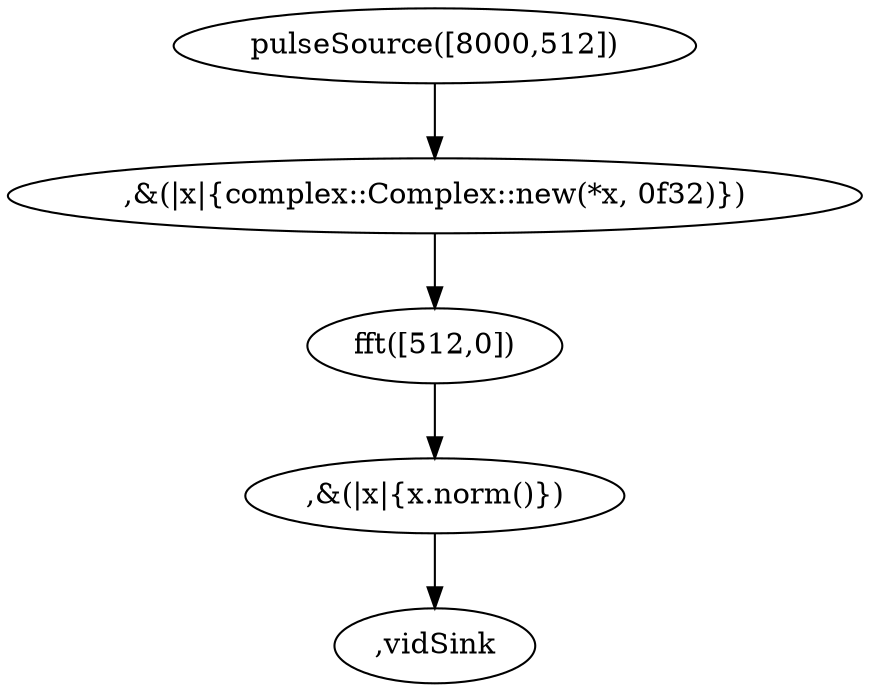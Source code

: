 digraph audViz {
    N048001[label="pulseSource([8000,512])"];
    N049001[label=",&(|x|{complex::Complex::new(*x, 0f32)})"];
    N050001[label="fft([512,0])"];
    N051001[label=",&(|x|{x.norm()})"];
    N052001[label=",vidSink"];
    N048001 -> N049001[label=""];
    N049001 -> N050001[label=""];
    N050001 -> N051001[label=""];
    N051001 -> N052001[label=""];
}
